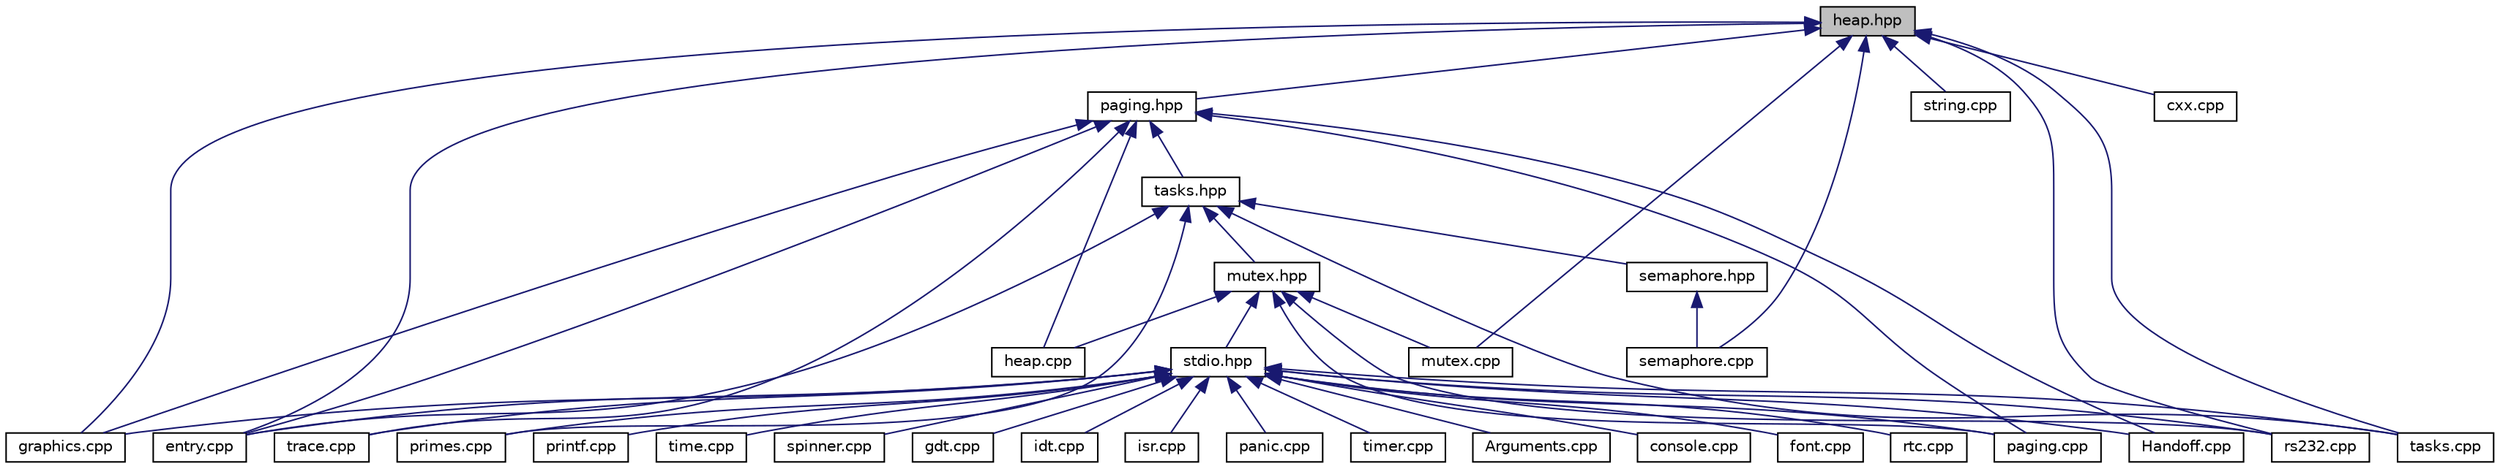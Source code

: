 digraph "heap.hpp"
{
 // LATEX_PDF_SIZE
  edge [fontname="Helvetica",fontsize="10",labelfontname="Helvetica",labelfontsize="10"];
  node [fontname="Helvetica",fontsize="10",shape=record];
  Node1 [label="heap.hpp",height=0.2,width=0.4,color="black", fillcolor="grey75", style="filled", fontcolor="black",tooltip="Liballoc heap implementation."];
  Node1 -> Node2 [dir="back",color="midnightblue",fontsize="10",style="solid",fontname="Helvetica"];
  Node2 [label="graphics.cpp",height=0.2,width=0.4,color="black", fillcolor="white", style="filled",URL="$d6/d99/graphics_8cpp.html",tooltip="Graphics management and control."];
  Node1 -> Node3 [dir="back",color="midnightblue",fontsize="10",style="solid",fontname="Helvetica"];
  Node3 [label="rs232.cpp",height=0.2,width=0.4,color="black", fillcolor="white", style="filled",URL="$d4/dc7/rs232_8cpp.html",tooltip=" "];
  Node1 -> Node4 [dir="back",color="midnightblue",fontsize="10",style="solid",fontname="Helvetica"];
  Node4 [label="entry.cpp",height=0.2,width=0.4,color="black", fillcolor="white", style="filled",URL="$d2/dd2/entry_8cpp.html",tooltip="The entry point into the Xyris kernel."];
  Node1 -> Node5 [dir="back",color="midnightblue",fontsize="10",style="solid",fontname="Helvetica"];
  Node5 [label="mutex.cpp",height=0.2,width=0.4,color="black", fillcolor="white", style="filled",URL="$d0/dbb/mutex_8cpp.html",tooltip=" "];
  Node1 -> Node6 [dir="back",color="midnightblue",fontsize="10",style="solid",fontname="Helvetica"];
  Node6 [label="semaphore.cpp",height=0.2,width=0.4,color="black", fillcolor="white", style="filled",URL="$da/d20/semaphore_8cpp.html",tooltip=" "];
  Node1 -> Node7 [dir="back",color="midnightblue",fontsize="10",style="solid",fontname="Helvetica"];
  Node7 [label="string.cpp",height=0.2,width=0.4,color="black", fillcolor="white", style="filled",URL="$d5/d24/string_8cpp.html",tooltip="Standard string and memory utility library."];
  Node1 -> Node8 [dir="back",color="midnightblue",fontsize="10",style="solid",fontname="Helvetica"];
  Node8 [label="paging.hpp",height=0.2,width=0.4,color="black", fillcolor="white", style="filled",URL="$d1/d75/paging_8hpp.html",tooltip=" "];
  Node8 -> Node9 [dir="back",color="midnightblue",fontsize="10",style="solid",fontname="Helvetica"];
  Node9 [label="Handoff.cpp",height=0.2,width=0.4,color="black", fillcolor="white", style="filled",URL="$d4/d88/_handoff_8cpp.html",tooltip=" "];
  Node8 -> Node2 [dir="back",color="midnightblue",fontsize="10",style="solid",fontname="Helvetica"];
  Node8 -> Node4 [dir="back",color="midnightblue",fontsize="10",style="solid",fontname="Helvetica"];
  Node8 -> Node10 [dir="back",color="midnightblue",fontsize="10",style="solid",fontname="Helvetica"];
  Node10 [label="heap.cpp",height=0.2,width=0.4,color="black", fillcolor="white", style="filled",URL="$de/d90/heap_8cpp.html",tooltip="Liballoc heap implementation."];
  Node8 -> Node11 [dir="back",color="midnightblue",fontsize="10",style="solid",fontname="Helvetica"];
  Node11 [label="paging.cpp",height=0.2,width=0.4,color="black", fillcolor="white", style="filled",URL="$d1/d5e/paging_8cpp.html",tooltip=" "];
  Node8 -> Node12 [dir="back",color="midnightblue",fontsize="10",style="solid",fontname="Helvetica"];
  Node12 [label="tasks.hpp",height=0.2,width=0.4,color="black", fillcolor="white", style="filled",URL="$d2/dbd/tasks_8hpp.html",tooltip=" "];
  Node12 -> Node13 [dir="back",color="midnightblue",fontsize="10",style="solid",fontname="Helvetica"];
  Node13 [label="primes.cpp",height=0.2,width=0.4,color="black", fillcolor="white", style="filled",URL="$d0/dde/primes_8cpp.html",tooltip="Prime computation tasks."];
  Node12 -> Node4 [dir="back",color="midnightblue",fontsize="10",style="solid",fontname="Helvetica"];
  Node12 -> Node14 [dir="back",color="midnightblue",fontsize="10",style="solid",fontname="Helvetica"];
  Node14 [label="mutex.hpp",height=0.2,width=0.4,color="black", fillcolor="white", style="filled",URL="$d8/da6/mutex_8hpp.html",tooltip=" "];
  Node14 -> Node3 [dir="back",color="midnightblue",fontsize="10",style="solid",fontname="Helvetica"];
  Node14 -> Node5 [dir="back",color="midnightblue",fontsize="10",style="solid",fontname="Helvetica"];
  Node14 -> Node15 [dir="back",color="midnightblue",fontsize="10",style="solid",fontname="Helvetica"];
  Node15 [label="stdio.hpp",height=0.2,width=0.4,color="black", fillcolor="white", style="filled",URL="$d2/daf/stdio_8hpp.html",tooltip=" "];
  Node15 -> Node13 [dir="back",color="midnightblue",fontsize="10",style="solid",fontname="Helvetica"];
  Node15 -> Node16 [dir="back",color="midnightblue",fontsize="10",style="solid",fontname="Helvetica"];
  Node16 [label="spinner.cpp",height=0.2,width=0.4,color="black", fillcolor="white", style="filled",URL="$df/d57/spinner_8cpp.html",tooltip="Kernel spinner task."];
  Node15 -> Node17 [dir="back",color="midnightblue",fontsize="10",style="solid",fontname="Helvetica"];
  Node17 [label="gdt.cpp",height=0.2,width=0.4,color="black", fillcolor="white", style="filled",URL="$d7/de6/gdt_8cpp.html",tooltip="The Global Descriptor Table (GDT) is specific to the IA32 architecture. It contains entries telling t..."];
  Node15 -> Node18 [dir="back",color="midnightblue",fontsize="10",style="solid",fontname="Helvetica"];
  Node18 [label="idt.cpp",height=0.2,width=0.4,color="black", fillcolor="white", style="filled",URL="$d9/d87/idt_8cpp.html",tooltip=" "];
  Node15 -> Node19 [dir="back",color="midnightblue",fontsize="10",style="solid",fontname="Helvetica"];
  Node19 [label="isr.cpp",height=0.2,width=0.4,color="black", fillcolor="white", style="filled",URL="$d3/d68/isr_8cpp.html",tooltip=" "];
  Node15 -> Node20 [dir="back",color="midnightblue",fontsize="10",style="solid",fontname="Helvetica"];
  Node20 [label="panic.cpp",height=0.2,width=0.4,color="black", fillcolor="white", style="filled",URL="$d6/d1e/panic_8cpp.html",tooltip="A set of panic functions that are called when the kernel encounters an error from which it cannot rec..."];
  Node15 -> Node21 [dir="back",color="midnightblue",fontsize="10",style="solid",fontname="Helvetica"];
  Node21 [label="timer.cpp",height=0.2,width=0.4,color="black", fillcolor="white", style="filled",URL="$dc/de5/timer_8cpp.html",tooltip="Programmable Interrupt Timer driver functions."];
  Node15 -> Node22 [dir="back",color="midnightblue",fontsize="10",style="solid",fontname="Helvetica"];
  Node22 [label="Arguments.cpp",height=0.2,width=0.4,color="black", fillcolor="white", style="filled",URL="$d4/d85/_arguments_8cpp.html",tooltip=" "];
  Node15 -> Node9 [dir="back",color="midnightblue",fontsize="10",style="solid",fontname="Helvetica"];
  Node15 -> Node23 [dir="back",color="midnightblue",fontsize="10",style="solid",fontname="Helvetica"];
  Node23 [label="console.cpp",height=0.2,width=0.4,color="black", fillcolor="white", style="filled",URL="$d9/dda/console_8cpp.html",tooltip="Framebuffer console."];
  Node15 -> Node24 [dir="back",color="midnightblue",fontsize="10",style="solid",fontname="Helvetica"];
  Node24 [label="font.cpp",height=0.2,width=0.4,color="black", fillcolor="white", style="filled",URL="$dd/d53/font_8cpp.html",tooltip=" "];
  Node15 -> Node2 [dir="back",color="midnightblue",fontsize="10",style="solid",fontname="Helvetica"];
  Node15 -> Node25 [dir="back",color="midnightblue",fontsize="10",style="solid",fontname="Helvetica"];
  Node25 [label="rtc.cpp",height=0.2,width=0.4,color="black", fillcolor="white", style="filled",URL="$dd/d82/rtc_8cpp.html",tooltip=" "];
  Node15 -> Node3 [dir="back",color="midnightblue",fontsize="10",style="solid",fontname="Helvetica"];
  Node15 -> Node4 [dir="back",color="midnightblue",fontsize="10",style="solid",fontname="Helvetica"];
  Node15 -> Node26 [dir="back",color="midnightblue",fontsize="10",style="solid",fontname="Helvetica"];
  Node26 [label="printf.cpp",height=0.2,width=0.4,color="black", fillcolor="white", style="filled",URL="$d4/d64/printf_8cpp.html",tooltip="A printf implementation released under the public domain."];
  Node15 -> Node27 [dir="back",color="midnightblue",fontsize="10",style="solid",fontname="Helvetica"];
  Node27 [label="time.cpp",height=0.2,width=0.4,color="black", fillcolor="white", style="filled",URL="$de/daf/time_8cpp.html",tooltip=" "];
  Node15 -> Node11 [dir="back",color="midnightblue",fontsize="10",style="solid",fontname="Helvetica"];
  Node15 -> Node28 [dir="back",color="midnightblue",fontsize="10",style="solid",fontname="Helvetica"];
  Node28 [label="tasks.cpp",height=0.2,width=0.4,color="black", fillcolor="white", style="filled",URL="$d5/d9d/tasks_8cpp.html",tooltip=" "];
  Node15 -> Node29 [dir="back",color="midnightblue",fontsize="10",style="solid",fontname="Helvetica"];
  Node29 [label="trace.cpp",height=0.2,width=0.4,color="black", fillcolor="white", style="filled",URL="$d9/d55/trace_8cpp.html",tooltip="Kernel stack tracing."];
  Node14 -> Node10 [dir="back",color="midnightblue",fontsize="10",style="solid",fontname="Helvetica"];
  Node14 -> Node11 [dir="back",color="midnightblue",fontsize="10",style="solid",fontname="Helvetica"];
  Node12 -> Node30 [dir="back",color="midnightblue",fontsize="10",style="solid",fontname="Helvetica"];
  Node30 [label="semaphore.hpp",height=0.2,width=0.4,color="black", fillcolor="white", style="filled",URL="$d1/d5a/semaphore_8hpp.html",tooltip=" "];
  Node30 -> Node6 [dir="back",color="midnightblue",fontsize="10",style="solid",fontname="Helvetica"];
  Node12 -> Node28 [dir="back",color="midnightblue",fontsize="10",style="solid",fontname="Helvetica"];
  Node8 -> Node29 [dir="back",color="midnightblue",fontsize="10",style="solid",fontname="Helvetica"];
  Node1 -> Node31 [dir="back",color="midnightblue",fontsize="10",style="solid",fontname="Helvetica"];
  Node31 [label="cxx.cpp",height=0.2,width=0.4,color="black", fillcolor="white", style="filled",URL="$d1/dd1/cxx_8cpp.html",tooltip="C++ dynamic memory management functions."];
  Node1 -> Node28 [dir="back",color="midnightblue",fontsize="10",style="solid",fontname="Helvetica"];
}

